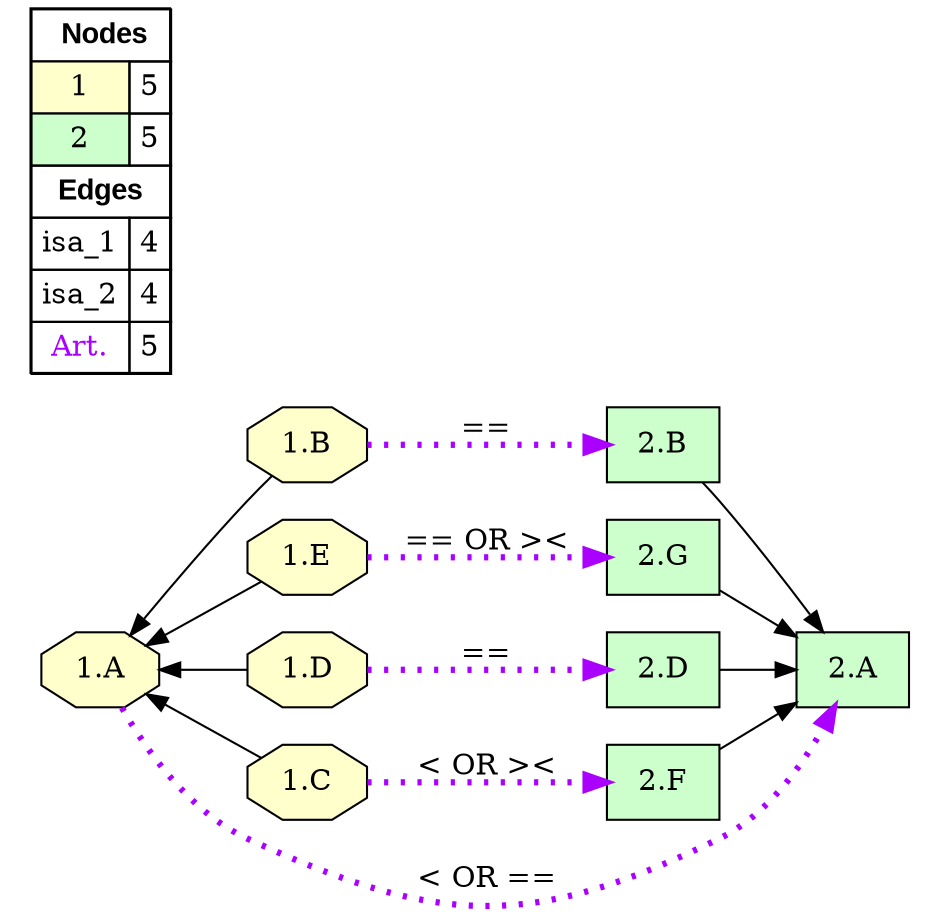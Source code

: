 digraph{
rankdir=LR
subgraph cluster1{ style=invis
node[shape=octagon style=filled fillcolor="#FFFFCC"] 
"1.B"
"1.E"
"1.D"
"1.A"
"1.C"
}
subgraph cluster2{ style=invis
node[shape=box style="filled" fillcolor="#CCFFCC"] 
"2.F"
"2.A"
"2.G"
"2.D"
"2.B"
}
edge[style=solid color="#000000" constraint=true penwidth=1]
"1.A" -> "1.C" [dir=back]
"1.A" -> "1.B" [dir=back]
"1.A" -> "1.D" [dir=back]
"1.A" -> "1.E" [dir=back]
edge[style=solid color="#000000" constraint=true penwidth=1]
"2.B" -> "2.A"
"2.D" -> "2.A"
"2.F" -> "2.A"
"2.G" -> "2.A"
edge[style=dotted color="#AA00FF" constraint=true penwidth=3]
"1.C" -> "2.F" [label="< OR ><"]
"1.A" -> "2.A" [label="< OR =="]
"1.D" -> "2.D" [label="=="]
"1.B" -> "2.B" [label="=="]
"1.E" -> "2.G" [label="== OR ><"]
node[shape=box] 
{rank=min Legend [fillcolor= white margin=0 label=< 
 <TABLE BORDER="0" CELLBORDER="1" CELLSPACING="0" CELLPADDING="4"> 
<TR> <TD COLSPAN="2"><font face="Arial Black"> Nodes</font></TD> </TR> 
<TR> 
 <TD bgcolor="#FFFFCC">1</TD> 
 <TD>5</TD> 
 </TR> 
<TR> 
 <TD bgcolor="#CCFFCC">2</TD> 
 <TD>5</TD> 
 </TR> 
<TR> <TD COLSPAN="2"><font face = "Arial Black"> Edges </font></TD> </TR> 
<TR> 
 <TD><font color ="#000000">isa_1</font></TD> 
 <TD>4</TD> 
 </TR> 
<TR> 
 <TD><font color ="#000000">isa_2</font></TD> 
 <TD>4</TD> 
 </TR> 
<TR> 
 <TD><font color ="#AA00FF">Art.</font></TD> 
 <TD>5</TD> 
 </TR> 
</TABLE> 
 >] } 
}